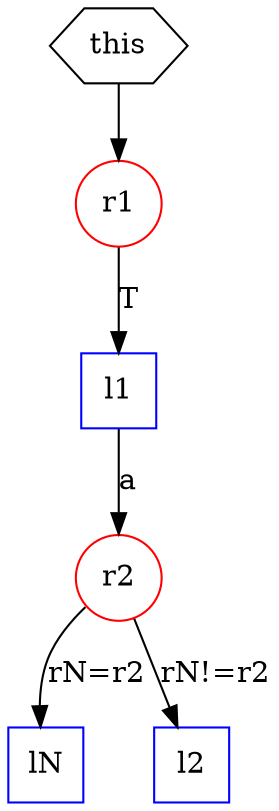 digraph "" { 
1[ label="r1" shape=circle color=red];
2[ label="l1" shape=square color=blue];
3[ label="r2" shape=circle color=red];
4[ label="lN" shape=square color=blue];
5[ label="l2" shape=square color=blue];
7[ label="this" shape=hexagon];
7->1;
1->2[ label="T"];
2->3[ label="a"];
3->4[ label="rN=r2"];
3->5[ label="rN!=r2"];
}